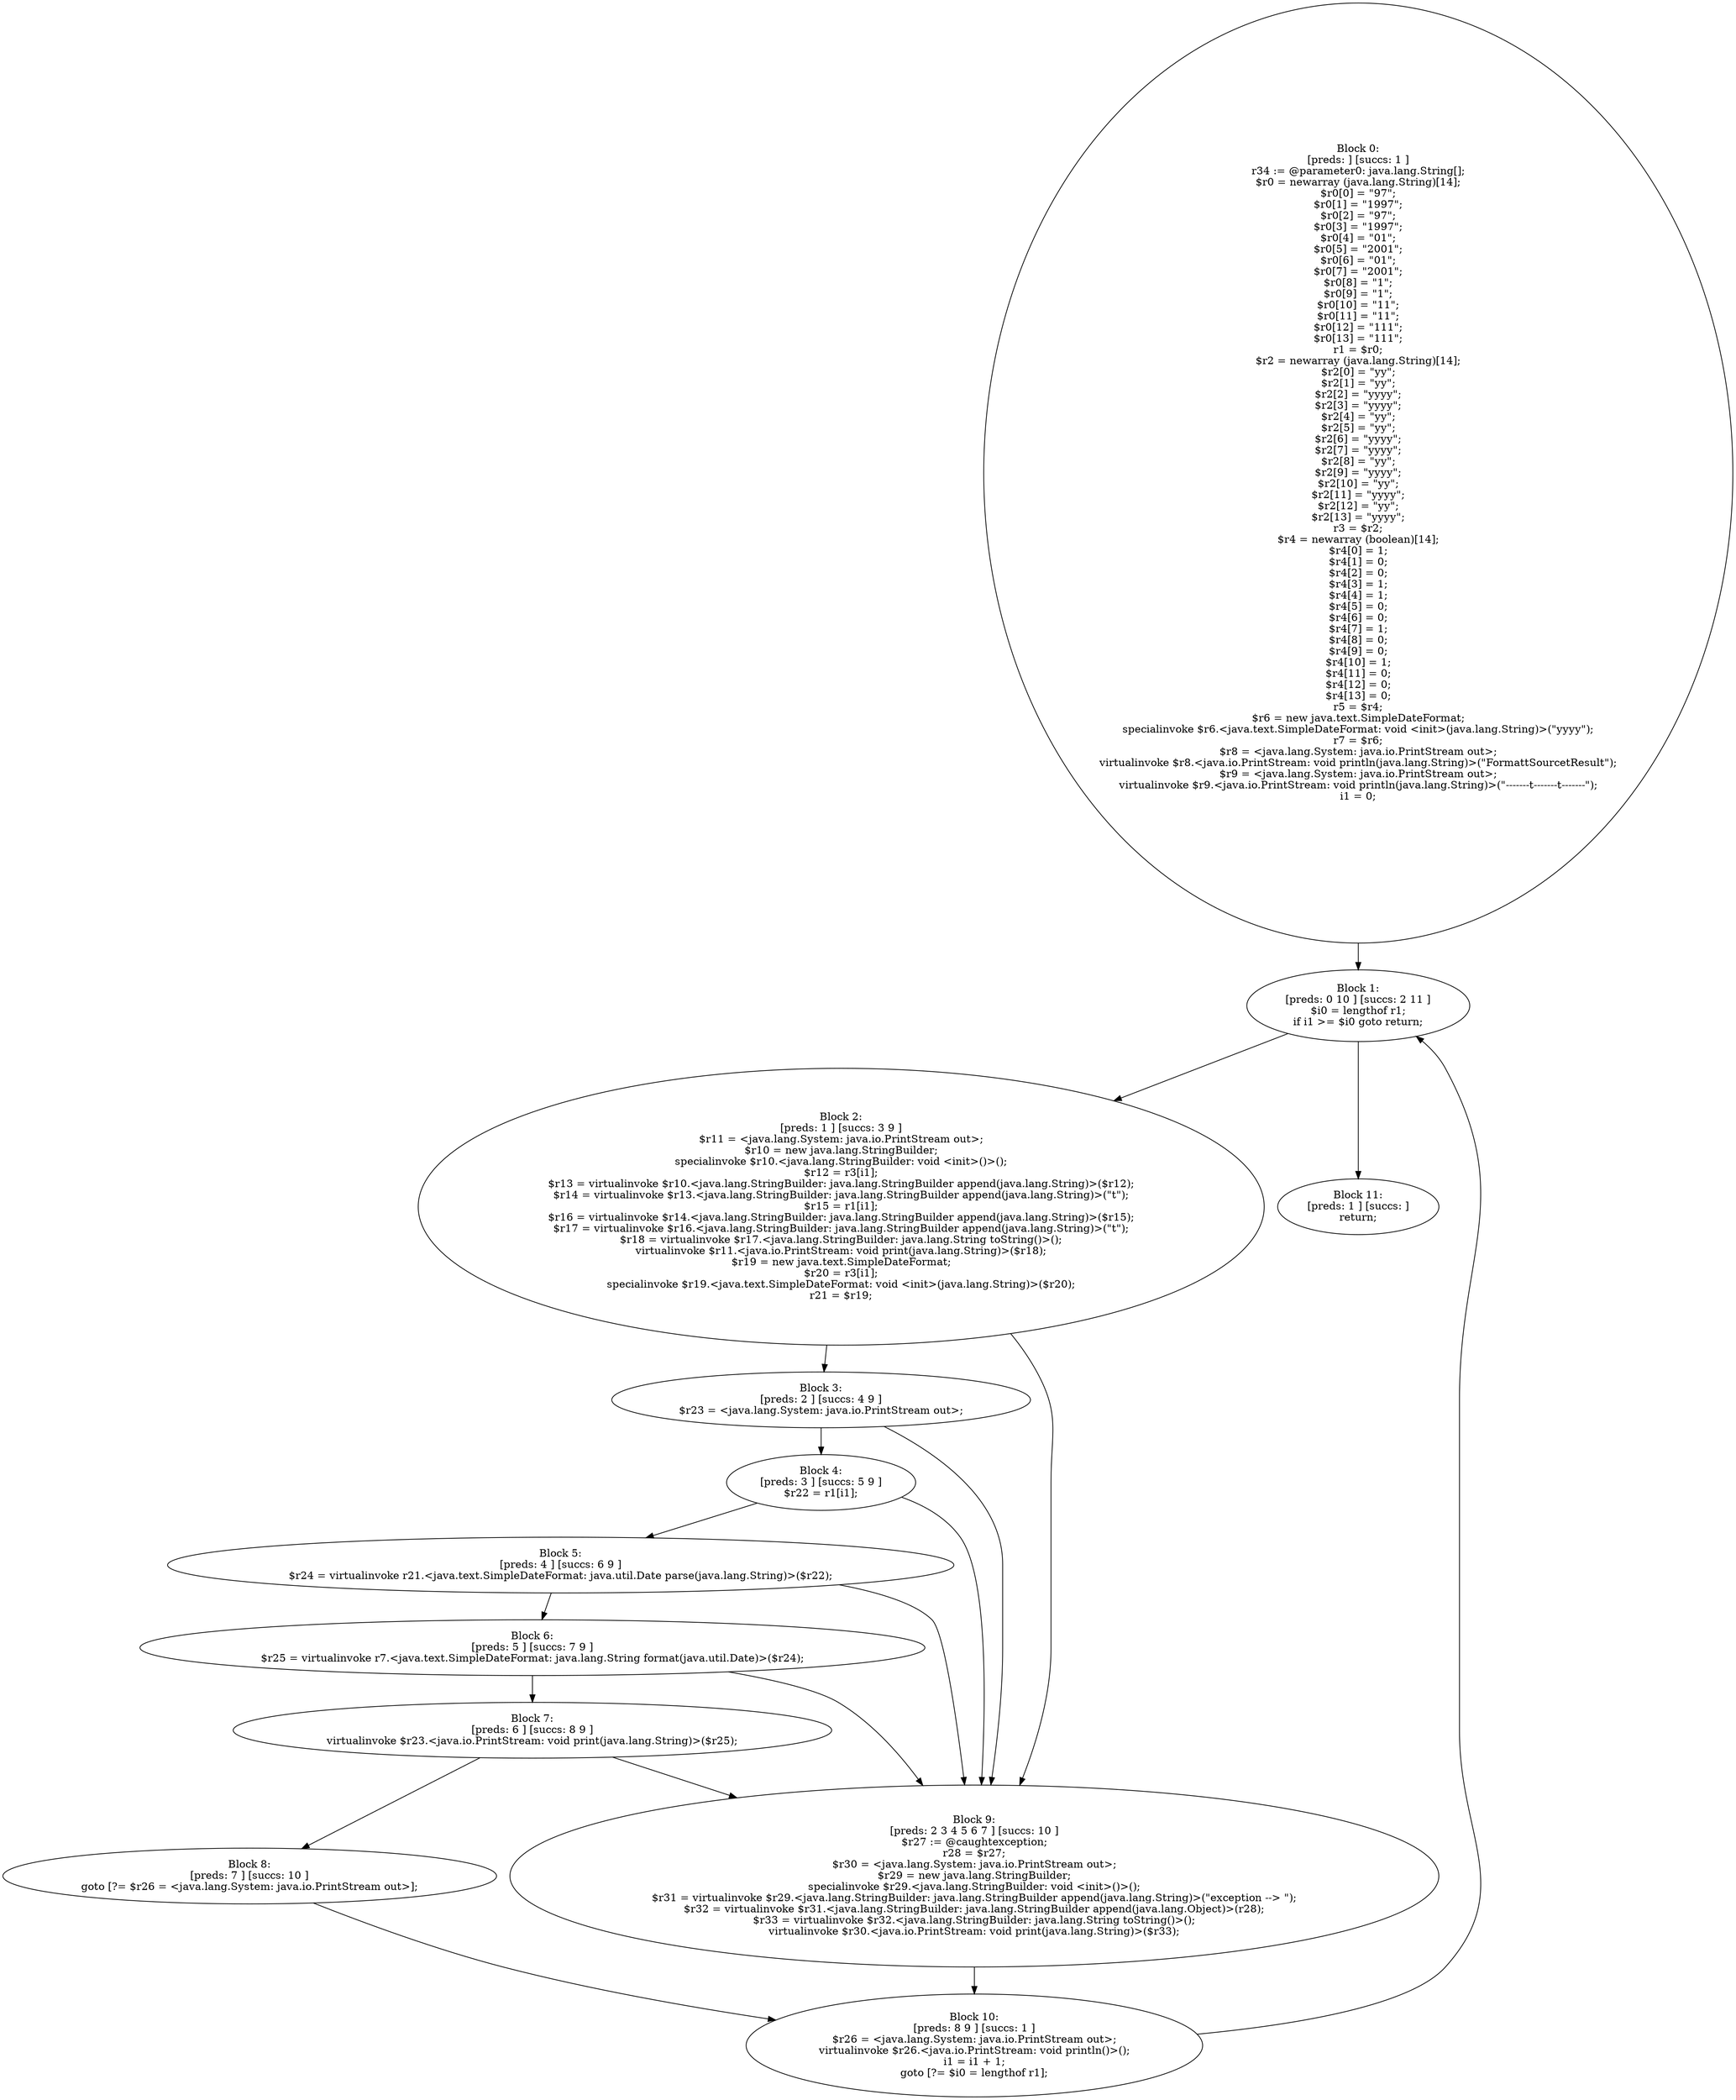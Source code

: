 digraph "unitGraph" {
    "Block 0:
[preds: ] [succs: 1 ]
r34 := @parameter0: java.lang.String[];
$r0 = newarray (java.lang.String)[14];
$r0[0] = \"97\";
$r0[1] = \"1997\";
$r0[2] = \"97\";
$r0[3] = \"1997\";
$r0[4] = \"01\";
$r0[5] = \"2001\";
$r0[6] = \"01\";
$r0[7] = \"2001\";
$r0[8] = \"1\";
$r0[9] = \"1\";
$r0[10] = \"11\";
$r0[11] = \"11\";
$r0[12] = \"111\";
$r0[13] = \"111\";
r1 = $r0;
$r2 = newarray (java.lang.String)[14];
$r2[0] = \"yy\";
$r2[1] = \"yy\";
$r2[2] = \"yyyy\";
$r2[3] = \"yyyy\";
$r2[4] = \"yy\";
$r2[5] = \"yy\";
$r2[6] = \"yyyy\";
$r2[7] = \"yyyy\";
$r2[8] = \"yy\";
$r2[9] = \"yyyy\";
$r2[10] = \"yy\";
$r2[11] = \"yyyy\";
$r2[12] = \"yy\";
$r2[13] = \"yyyy\";
r3 = $r2;
$r4 = newarray (boolean)[14];
$r4[0] = 1;
$r4[1] = 0;
$r4[2] = 0;
$r4[3] = 1;
$r4[4] = 1;
$r4[5] = 0;
$r4[6] = 0;
$r4[7] = 1;
$r4[8] = 0;
$r4[9] = 0;
$r4[10] = 1;
$r4[11] = 0;
$r4[12] = 0;
$r4[13] = 0;
r5 = $r4;
$r6 = new java.text.SimpleDateFormat;
specialinvoke $r6.<java.text.SimpleDateFormat: void <init>(java.lang.String)>(\"yyyy\");
r7 = $r6;
$r8 = <java.lang.System: java.io.PrintStream out>;
virtualinvoke $r8.<java.io.PrintStream: void println(java.lang.String)>(\"Format\tSource\tResult\");
$r9 = <java.lang.System: java.io.PrintStream out>;
virtualinvoke $r9.<java.io.PrintStream: void println(java.lang.String)>(\"-------\t-------\t-------\");
i1 = 0;
"
    "Block 1:
[preds: 0 10 ] [succs: 2 11 ]
$i0 = lengthof r1;
if i1 >= $i0 goto return;
"
    "Block 2:
[preds: 1 ] [succs: 3 9 ]
$r11 = <java.lang.System: java.io.PrintStream out>;
$r10 = new java.lang.StringBuilder;
specialinvoke $r10.<java.lang.StringBuilder: void <init>()>();
$r12 = r3[i1];
$r13 = virtualinvoke $r10.<java.lang.StringBuilder: java.lang.StringBuilder append(java.lang.String)>($r12);
$r14 = virtualinvoke $r13.<java.lang.StringBuilder: java.lang.StringBuilder append(java.lang.String)>(\"\t\");
$r15 = r1[i1];
$r16 = virtualinvoke $r14.<java.lang.StringBuilder: java.lang.StringBuilder append(java.lang.String)>($r15);
$r17 = virtualinvoke $r16.<java.lang.StringBuilder: java.lang.StringBuilder append(java.lang.String)>(\"\t\");
$r18 = virtualinvoke $r17.<java.lang.StringBuilder: java.lang.String toString()>();
virtualinvoke $r11.<java.io.PrintStream: void print(java.lang.String)>($r18);
$r19 = new java.text.SimpleDateFormat;
$r20 = r3[i1];
specialinvoke $r19.<java.text.SimpleDateFormat: void <init>(java.lang.String)>($r20);
r21 = $r19;
"
    "Block 3:
[preds: 2 ] [succs: 4 9 ]
$r23 = <java.lang.System: java.io.PrintStream out>;
"
    "Block 4:
[preds: 3 ] [succs: 5 9 ]
$r22 = r1[i1];
"
    "Block 5:
[preds: 4 ] [succs: 6 9 ]
$r24 = virtualinvoke r21.<java.text.SimpleDateFormat: java.util.Date parse(java.lang.String)>($r22);
"
    "Block 6:
[preds: 5 ] [succs: 7 9 ]
$r25 = virtualinvoke r7.<java.text.SimpleDateFormat: java.lang.String format(java.util.Date)>($r24);
"
    "Block 7:
[preds: 6 ] [succs: 8 9 ]
virtualinvoke $r23.<java.io.PrintStream: void print(java.lang.String)>($r25);
"
    "Block 8:
[preds: 7 ] [succs: 10 ]
goto [?= $r26 = <java.lang.System: java.io.PrintStream out>];
"
    "Block 9:
[preds: 2 3 4 5 6 7 ] [succs: 10 ]
$r27 := @caughtexception;
r28 = $r27;
$r30 = <java.lang.System: java.io.PrintStream out>;
$r29 = new java.lang.StringBuilder;
specialinvoke $r29.<java.lang.StringBuilder: void <init>()>();
$r31 = virtualinvoke $r29.<java.lang.StringBuilder: java.lang.StringBuilder append(java.lang.String)>(\"exception --> \");
$r32 = virtualinvoke $r31.<java.lang.StringBuilder: java.lang.StringBuilder append(java.lang.Object)>(r28);
$r33 = virtualinvoke $r32.<java.lang.StringBuilder: java.lang.String toString()>();
virtualinvoke $r30.<java.io.PrintStream: void print(java.lang.String)>($r33);
"
    "Block 10:
[preds: 8 9 ] [succs: 1 ]
$r26 = <java.lang.System: java.io.PrintStream out>;
virtualinvoke $r26.<java.io.PrintStream: void println()>();
i1 = i1 + 1;
goto [?= $i0 = lengthof r1];
"
    "Block 11:
[preds: 1 ] [succs: ]
return;
"
    "Block 0:
[preds: ] [succs: 1 ]
r34 := @parameter0: java.lang.String[];
$r0 = newarray (java.lang.String)[14];
$r0[0] = \"97\";
$r0[1] = \"1997\";
$r0[2] = \"97\";
$r0[3] = \"1997\";
$r0[4] = \"01\";
$r0[5] = \"2001\";
$r0[6] = \"01\";
$r0[7] = \"2001\";
$r0[8] = \"1\";
$r0[9] = \"1\";
$r0[10] = \"11\";
$r0[11] = \"11\";
$r0[12] = \"111\";
$r0[13] = \"111\";
r1 = $r0;
$r2 = newarray (java.lang.String)[14];
$r2[0] = \"yy\";
$r2[1] = \"yy\";
$r2[2] = \"yyyy\";
$r2[3] = \"yyyy\";
$r2[4] = \"yy\";
$r2[5] = \"yy\";
$r2[6] = \"yyyy\";
$r2[7] = \"yyyy\";
$r2[8] = \"yy\";
$r2[9] = \"yyyy\";
$r2[10] = \"yy\";
$r2[11] = \"yyyy\";
$r2[12] = \"yy\";
$r2[13] = \"yyyy\";
r3 = $r2;
$r4 = newarray (boolean)[14];
$r4[0] = 1;
$r4[1] = 0;
$r4[2] = 0;
$r4[3] = 1;
$r4[4] = 1;
$r4[5] = 0;
$r4[6] = 0;
$r4[7] = 1;
$r4[8] = 0;
$r4[9] = 0;
$r4[10] = 1;
$r4[11] = 0;
$r4[12] = 0;
$r4[13] = 0;
r5 = $r4;
$r6 = new java.text.SimpleDateFormat;
specialinvoke $r6.<java.text.SimpleDateFormat: void <init>(java.lang.String)>(\"yyyy\");
r7 = $r6;
$r8 = <java.lang.System: java.io.PrintStream out>;
virtualinvoke $r8.<java.io.PrintStream: void println(java.lang.String)>(\"Format\tSource\tResult\");
$r9 = <java.lang.System: java.io.PrintStream out>;
virtualinvoke $r9.<java.io.PrintStream: void println(java.lang.String)>(\"-------\t-------\t-------\");
i1 = 0;
"->"Block 1:
[preds: 0 10 ] [succs: 2 11 ]
$i0 = lengthof r1;
if i1 >= $i0 goto return;
";
    "Block 1:
[preds: 0 10 ] [succs: 2 11 ]
$i0 = lengthof r1;
if i1 >= $i0 goto return;
"->"Block 2:
[preds: 1 ] [succs: 3 9 ]
$r11 = <java.lang.System: java.io.PrintStream out>;
$r10 = new java.lang.StringBuilder;
specialinvoke $r10.<java.lang.StringBuilder: void <init>()>();
$r12 = r3[i1];
$r13 = virtualinvoke $r10.<java.lang.StringBuilder: java.lang.StringBuilder append(java.lang.String)>($r12);
$r14 = virtualinvoke $r13.<java.lang.StringBuilder: java.lang.StringBuilder append(java.lang.String)>(\"\t\");
$r15 = r1[i1];
$r16 = virtualinvoke $r14.<java.lang.StringBuilder: java.lang.StringBuilder append(java.lang.String)>($r15);
$r17 = virtualinvoke $r16.<java.lang.StringBuilder: java.lang.StringBuilder append(java.lang.String)>(\"\t\");
$r18 = virtualinvoke $r17.<java.lang.StringBuilder: java.lang.String toString()>();
virtualinvoke $r11.<java.io.PrintStream: void print(java.lang.String)>($r18);
$r19 = new java.text.SimpleDateFormat;
$r20 = r3[i1];
specialinvoke $r19.<java.text.SimpleDateFormat: void <init>(java.lang.String)>($r20);
r21 = $r19;
";
    "Block 1:
[preds: 0 10 ] [succs: 2 11 ]
$i0 = lengthof r1;
if i1 >= $i0 goto return;
"->"Block 11:
[preds: 1 ] [succs: ]
return;
";
    "Block 2:
[preds: 1 ] [succs: 3 9 ]
$r11 = <java.lang.System: java.io.PrintStream out>;
$r10 = new java.lang.StringBuilder;
specialinvoke $r10.<java.lang.StringBuilder: void <init>()>();
$r12 = r3[i1];
$r13 = virtualinvoke $r10.<java.lang.StringBuilder: java.lang.StringBuilder append(java.lang.String)>($r12);
$r14 = virtualinvoke $r13.<java.lang.StringBuilder: java.lang.StringBuilder append(java.lang.String)>(\"\t\");
$r15 = r1[i1];
$r16 = virtualinvoke $r14.<java.lang.StringBuilder: java.lang.StringBuilder append(java.lang.String)>($r15);
$r17 = virtualinvoke $r16.<java.lang.StringBuilder: java.lang.StringBuilder append(java.lang.String)>(\"\t\");
$r18 = virtualinvoke $r17.<java.lang.StringBuilder: java.lang.String toString()>();
virtualinvoke $r11.<java.io.PrintStream: void print(java.lang.String)>($r18);
$r19 = new java.text.SimpleDateFormat;
$r20 = r3[i1];
specialinvoke $r19.<java.text.SimpleDateFormat: void <init>(java.lang.String)>($r20);
r21 = $r19;
"->"Block 3:
[preds: 2 ] [succs: 4 9 ]
$r23 = <java.lang.System: java.io.PrintStream out>;
";
    "Block 2:
[preds: 1 ] [succs: 3 9 ]
$r11 = <java.lang.System: java.io.PrintStream out>;
$r10 = new java.lang.StringBuilder;
specialinvoke $r10.<java.lang.StringBuilder: void <init>()>();
$r12 = r3[i1];
$r13 = virtualinvoke $r10.<java.lang.StringBuilder: java.lang.StringBuilder append(java.lang.String)>($r12);
$r14 = virtualinvoke $r13.<java.lang.StringBuilder: java.lang.StringBuilder append(java.lang.String)>(\"\t\");
$r15 = r1[i1];
$r16 = virtualinvoke $r14.<java.lang.StringBuilder: java.lang.StringBuilder append(java.lang.String)>($r15);
$r17 = virtualinvoke $r16.<java.lang.StringBuilder: java.lang.StringBuilder append(java.lang.String)>(\"\t\");
$r18 = virtualinvoke $r17.<java.lang.StringBuilder: java.lang.String toString()>();
virtualinvoke $r11.<java.io.PrintStream: void print(java.lang.String)>($r18);
$r19 = new java.text.SimpleDateFormat;
$r20 = r3[i1];
specialinvoke $r19.<java.text.SimpleDateFormat: void <init>(java.lang.String)>($r20);
r21 = $r19;
"->"Block 9:
[preds: 2 3 4 5 6 7 ] [succs: 10 ]
$r27 := @caughtexception;
r28 = $r27;
$r30 = <java.lang.System: java.io.PrintStream out>;
$r29 = new java.lang.StringBuilder;
specialinvoke $r29.<java.lang.StringBuilder: void <init>()>();
$r31 = virtualinvoke $r29.<java.lang.StringBuilder: java.lang.StringBuilder append(java.lang.String)>(\"exception --> \");
$r32 = virtualinvoke $r31.<java.lang.StringBuilder: java.lang.StringBuilder append(java.lang.Object)>(r28);
$r33 = virtualinvoke $r32.<java.lang.StringBuilder: java.lang.String toString()>();
virtualinvoke $r30.<java.io.PrintStream: void print(java.lang.String)>($r33);
";
    "Block 3:
[preds: 2 ] [succs: 4 9 ]
$r23 = <java.lang.System: java.io.PrintStream out>;
"->"Block 4:
[preds: 3 ] [succs: 5 9 ]
$r22 = r1[i1];
";
    "Block 3:
[preds: 2 ] [succs: 4 9 ]
$r23 = <java.lang.System: java.io.PrintStream out>;
"->"Block 9:
[preds: 2 3 4 5 6 7 ] [succs: 10 ]
$r27 := @caughtexception;
r28 = $r27;
$r30 = <java.lang.System: java.io.PrintStream out>;
$r29 = new java.lang.StringBuilder;
specialinvoke $r29.<java.lang.StringBuilder: void <init>()>();
$r31 = virtualinvoke $r29.<java.lang.StringBuilder: java.lang.StringBuilder append(java.lang.String)>(\"exception --> \");
$r32 = virtualinvoke $r31.<java.lang.StringBuilder: java.lang.StringBuilder append(java.lang.Object)>(r28);
$r33 = virtualinvoke $r32.<java.lang.StringBuilder: java.lang.String toString()>();
virtualinvoke $r30.<java.io.PrintStream: void print(java.lang.String)>($r33);
";
    "Block 4:
[preds: 3 ] [succs: 5 9 ]
$r22 = r1[i1];
"->"Block 5:
[preds: 4 ] [succs: 6 9 ]
$r24 = virtualinvoke r21.<java.text.SimpleDateFormat: java.util.Date parse(java.lang.String)>($r22);
";
    "Block 4:
[preds: 3 ] [succs: 5 9 ]
$r22 = r1[i1];
"->"Block 9:
[preds: 2 3 4 5 6 7 ] [succs: 10 ]
$r27 := @caughtexception;
r28 = $r27;
$r30 = <java.lang.System: java.io.PrintStream out>;
$r29 = new java.lang.StringBuilder;
specialinvoke $r29.<java.lang.StringBuilder: void <init>()>();
$r31 = virtualinvoke $r29.<java.lang.StringBuilder: java.lang.StringBuilder append(java.lang.String)>(\"exception --> \");
$r32 = virtualinvoke $r31.<java.lang.StringBuilder: java.lang.StringBuilder append(java.lang.Object)>(r28);
$r33 = virtualinvoke $r32.<java.lang.StringBuilder: java.lang.String toString()>();
virtualinvoke $r30.<java.io.PrintStream: void print(java.lang.String)>($r33);
";
    "Block 5:
[preds: 4 ] [succs: 6 9 ]
$r24 = virtualinvoke r21.<java.text.SimpleDateFormat: java.util.Date parse(java.lang.String)>($r22);
"->"Block 6:
[preds: 5 ] [succs: 7 9 ]
$r25 = virtualinvoke r7.<java.text.SimpleDateFormat: java.lang.String format(java.util.Date)>($r24);
";
    "Block 5:
[preds: 4 ] [succs: 6 9 ]
$r24 = virtualinvoke r21.<java.text.SimpleDateFormat: java.util.Date parse(java.lang.String)>($r22);
"->"Block 9:
[preds: 2 3 4 5 6 7 ] [succs: 10 ]
$r27 := @caughtexception;
r28 = $r27;
$r30 = <java.lang.System: java.io.PrintStream out>;
$r29 = new java.lang.StringBuilder;
specialinvoke $r29.<java.lang.StringBuilder: void <init>()>();
$r31 = virtualinvoke $r29.<java.lang.StringBuilder: java.lang.StringBuilder append(java.lang.String)>(\"exception --> \");
$r32 = virtualinvoke $r31.<java.lang.StringBuilder: java.lang.StringBuilder append(java.lang.Object)>(r28);
$r33 = virtualinvoke $r32.<java.lang.StringBuilder: java.lang.String toString()>();
virtualinvoke $r30.<java.io.PrintStream: void print(java.lang.String)>($r33);
";
    "Block 6:
[preds: 5 ] [succs: 7 9 ]
$r25 = virtualinvoke r7.<java.text.SimpleDateFormat: java.lang.String format(java.util.Date)>($r24);
"->"Block 7:
[preds: 6 ] [succs: 8 9 ]
virtualinvoke $r23.<java.io.PrintStream: void print(java.lang.String)>($r25);
";
    "Block 6:
[preds: 5 ] [succs: 7 9 ]
$r25 = virtualinvoke r7.<java.text.SimpleDateFormat: java.lang.String format(java.util.Date)>($r24);
"->"Block 9:
[preds: 2 3 4 5 6 7 ] [succs: 10 ]
$r27 := @caughtexception;
r28 = $r27;
$r30 = <java.lang.System: java.io.PrintStream out>;
$r29 = new java.lang.StringBuilder;
specialinvoke $r29.<java.lang.StringBuilder: void <init>()>();
$r31 = virtualinvoke $r29.<java.lang.StringBuilder: java.lang.StringBuilder append(java.lang.String)>(\"exception --> \");
$r32 = virtualinvoke $r31.<java.lang.StringBuilder: java.lang.StringBuilder append(java.lang.Object)>(r28);
$r33 = virtualinvoke $r32.<java.lang.StringBuilder: java.lang.String toString()>();
virtualinvoke $r30.<java.io.PrintStream: void print(java.lang.String)>($r33);
";
    "Block 7:
[preds: 6 ] [succs: 8 9 ]
virtualinvoke $r23.<java.io.PrintStream: void print(java.lang.String)>($r25);
"->"Block 8:
[preds: 7 ] [succs: 10 ]
goto [?= $r26 = <java.lang.System: java.io.PrintStream out>];
";
    "Block 7:
[preds: 6 ] [succs: 8 9 ]
virtualinvoke $r23.<java.io.PrintStream: void print(java.lang.String)>($r25);
"->"Block 9:
[preds: 2 3 4 5 6 7 ] [succs: 10 ]
$r27 := @caughtexception;
r28 = $r27;
$r30 = <java.lang.System: java.io.PrintStream out>;
$r29 = new java.lang.StringBuilder;
specialinvoke $r29.<java.lang.StringBuilder: void <init>()>();
$r31 = virtualinvoke $r29.<java.lang.StringBuilder: java.lang.StringBuilder append(java.lang.String)>(\"exception --> \");
$r32 = virtualinvoke $r31.<java.lang.StringBuilder: java.lang.StringBuilder append(java.lang.Object)>(r28);
$r33 = virtualinvoke $r32.<java.lang.StringBuilder: java.lang.String toString()>();
virtualinvoke $r30.<java.io.PrintStream: void print(java.lang.String)>($r33);
";
    "Block 8:
[preds: 7 ] [succs: 10 ]
goto [?= $r26 = <java.lang.System: java.io.PrintStream out>];
"->"Block 10:
[preds: 8 9 ] [succs: 1 ]
$r26 = <java.lang.System: java.io.PrintStream out>;
virtualinvoke $r26.<java.io.PrintStream: void println()>();
i1 = i1 + 1;
goto [?= $i0 = lengthof r1];
";
    "Block 9:
[preds: 2 3 4 5 6 7 ] [succs: 10 ]
$r27 := @caughtexception;
r28 = $r27;
$r30 = <java.lang.System: java.io.PrintStream out>;
$r29 = new java.lang.StringBuilder;
specialinvoke $r29.<java.lang.StringBuilder: void <init>()>();
$r31 = virtualinvoke $r29.<java.lang.StringBuilder: java.lang.StringBuilder append(java.lang.String)>(\"exception --> \");
$r32 = virtualinvoke $r31.<java.lang.StringBuilder: java.lang.StringBuilder append(java.lang.Object)>(r28);
$r33 = virtualinvoke $r32.<java.lang.StringBuilder: java.lang.String toString()>();
virtualinvoke $r30.<java.io.PrintStream: void print(java.lang.String)>($r33);
"->"Block 10:
[preds: 8 9 ] [succs: 1 ]
$r26 = <java.lang.System: java.io.PrintStream out>;
virtualinvoke $r26.<java.io.PrintStream: void println()>();
i1 = i1 + 1;
goto [?= $i0 = lengthof r1];
";
    "Block 10:
[preds: 8 9 ] [succs: 1 ]
$r26 = <java.lang.System: java.io.PrintStream out>;
virtualinvoke $r26.<java.io.PrintStream: void println()>();
i1 = i1 + 1;
goto [?= $i0 = lengthof r1];
"->"Block 1:
[preds: 0 10 ] [succs: 2 11 ]
$i0 = lengthof r1;
if i1 >= $i0 goto return;
";
}
